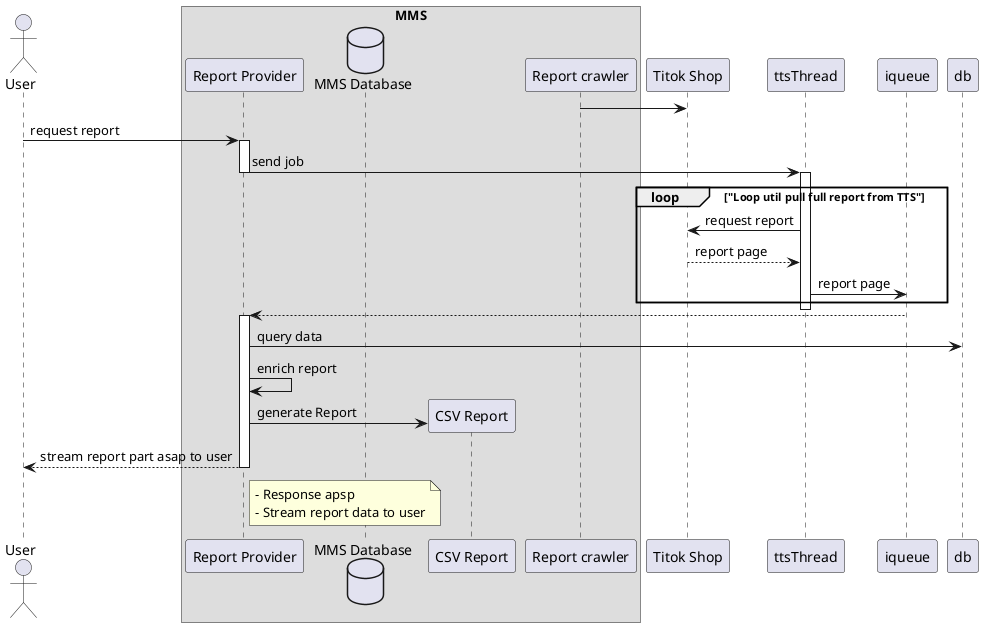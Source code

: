 @startuml

actor User  as user

box "MMS"
  participant "Report Provider" as mms
  database "MMS Database" as database
  participant "CSV Report" as csv
  participant "Report crawler" as crawler
end box 
participant "Titok Shop" as tts

crawler -> tts

user -> mms : request report
activate mms
  mms -> ttsThread: send job
deactivate mms
  activate ttsThread
    loop "Loop util pull full report from TTS"
      ttsThread -> tts : request report
      ttsThread <-- tts: report page
      ttsThread -> iqueue: report page
    end
  deactivate ttsThread

  iqueue --> mms
activate mms
  mms -> db: query data
  mms -> mms: enrich report
  mms -> csv **: generate Report  
  user <-- mms: stream report part asap to user
deactivate mms

note right of mms
 - Response apsp
 - Stream report data to user
end note


@enduml